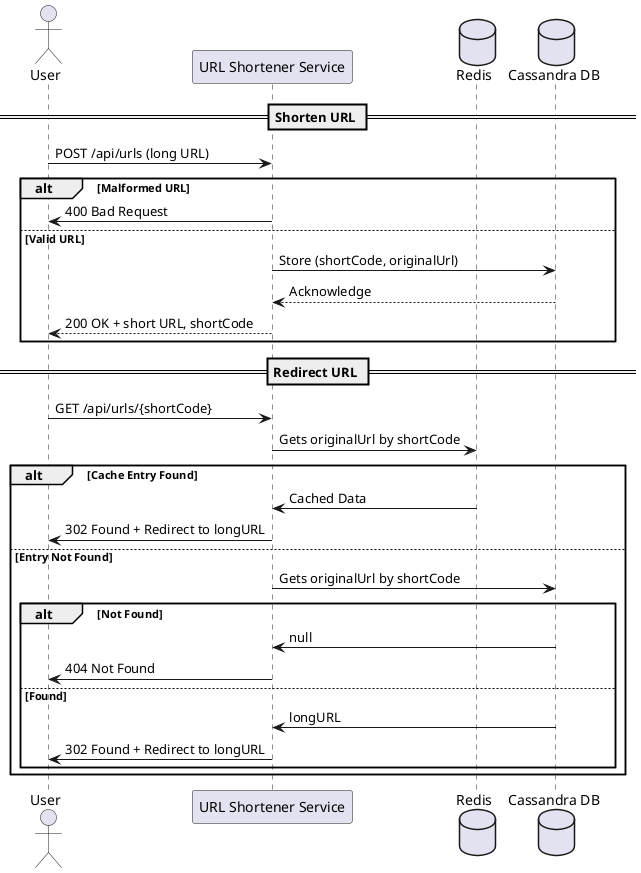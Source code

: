 @startuml
'https://plantuml.com/sequence-diagram

actor User
participant "URL Shortener Service" as Service
database Redis as Redis
database "Cassandra DB" as DB

== Shorten URL ==
User -> Service : POST /api/urls (long URL)
alt Malformed URL
    Service -> User : 400 Bad Request
else Valid URL
    Service -> DB : Store (shortCode, originalUrl)
    DB --> Service : Acknowledge
    Service --> User : 200 OK + short URL, shortCode
end

== Redirect URL ==
User -> Service : GET /api/urls/{shortCode}
Service -> Redis : Gets originalUrl by shortCode
alt Cache Entry Found
    Redis -> Service: Cached Data
    Service -> User : 302 Found + Redirect to longURL
else Entry Not Found
    Service -> DB : Gets originalUrl by shortCode
    alt Not Found
        DB -> Service : null
        Service -> User : 404 Not Found
    else Found
        DB -> Service : longURL
        Service -> User : 302 Found + Redirect to longURL
    end

end

@enduml